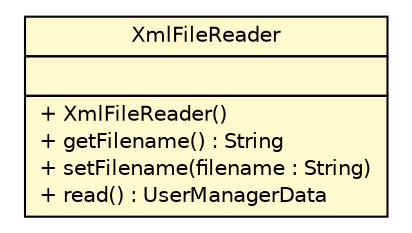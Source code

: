 #!/usr/local/bin/dot
#
# Class diagram 
# Generated by UMLGraph version 5.1 (http://www.umlgraph.org/)
#

digraph G {
	edge [fontname="Helvetica",fontsize=10,labelfontname="Helvetica",labelfontsize=10];
	node [fontname="Helvetica",fontsize=10,shape=plaintext];
	nodesep=0.25;
	ranksep=0.5;
	// com.apporiented.hermesftp.usermanager.impl.XmlFileReader
	c17650 [label=<<table title="com.apporiented.hermesftp.usermanager.impl.XmlFileReader" border="0" cellborder="1" cellspacing="0" cellpadding="2" port="p" bgcolor="lemonChiffon" href="./XmlFileReader.html">
		<tr><td><table border="0" cellspacing="0" cellpadding="1">
<tr><td align="center" balign="center"> XmlFileReader </td></tr>
		</table></td></tr>
		<tr><td><table border="0" cellspacing="0" cellpadding="1">
<tr><td align="left" balign="left">  </td></tr>
		</table></td></tr>
		<tr><td><table border="0" cellspacing="0" cellpadding="1">
<tr><td align="left" balign="left"> + XmlFileReader() </td></tr>
<tr><td align="left" balign="left"> + getFilename() : String </td></tr>
<tr><td align="left" balign="left"> + setFilename(filename : String) </td></tr>
<tr><td align="left" balign="left"> + read() : UserManagerData </td></tr>
		</table></td></tr>
		</table>>, fontname="Helvetica", fontcolor="black", fontsize=10.0];
}

